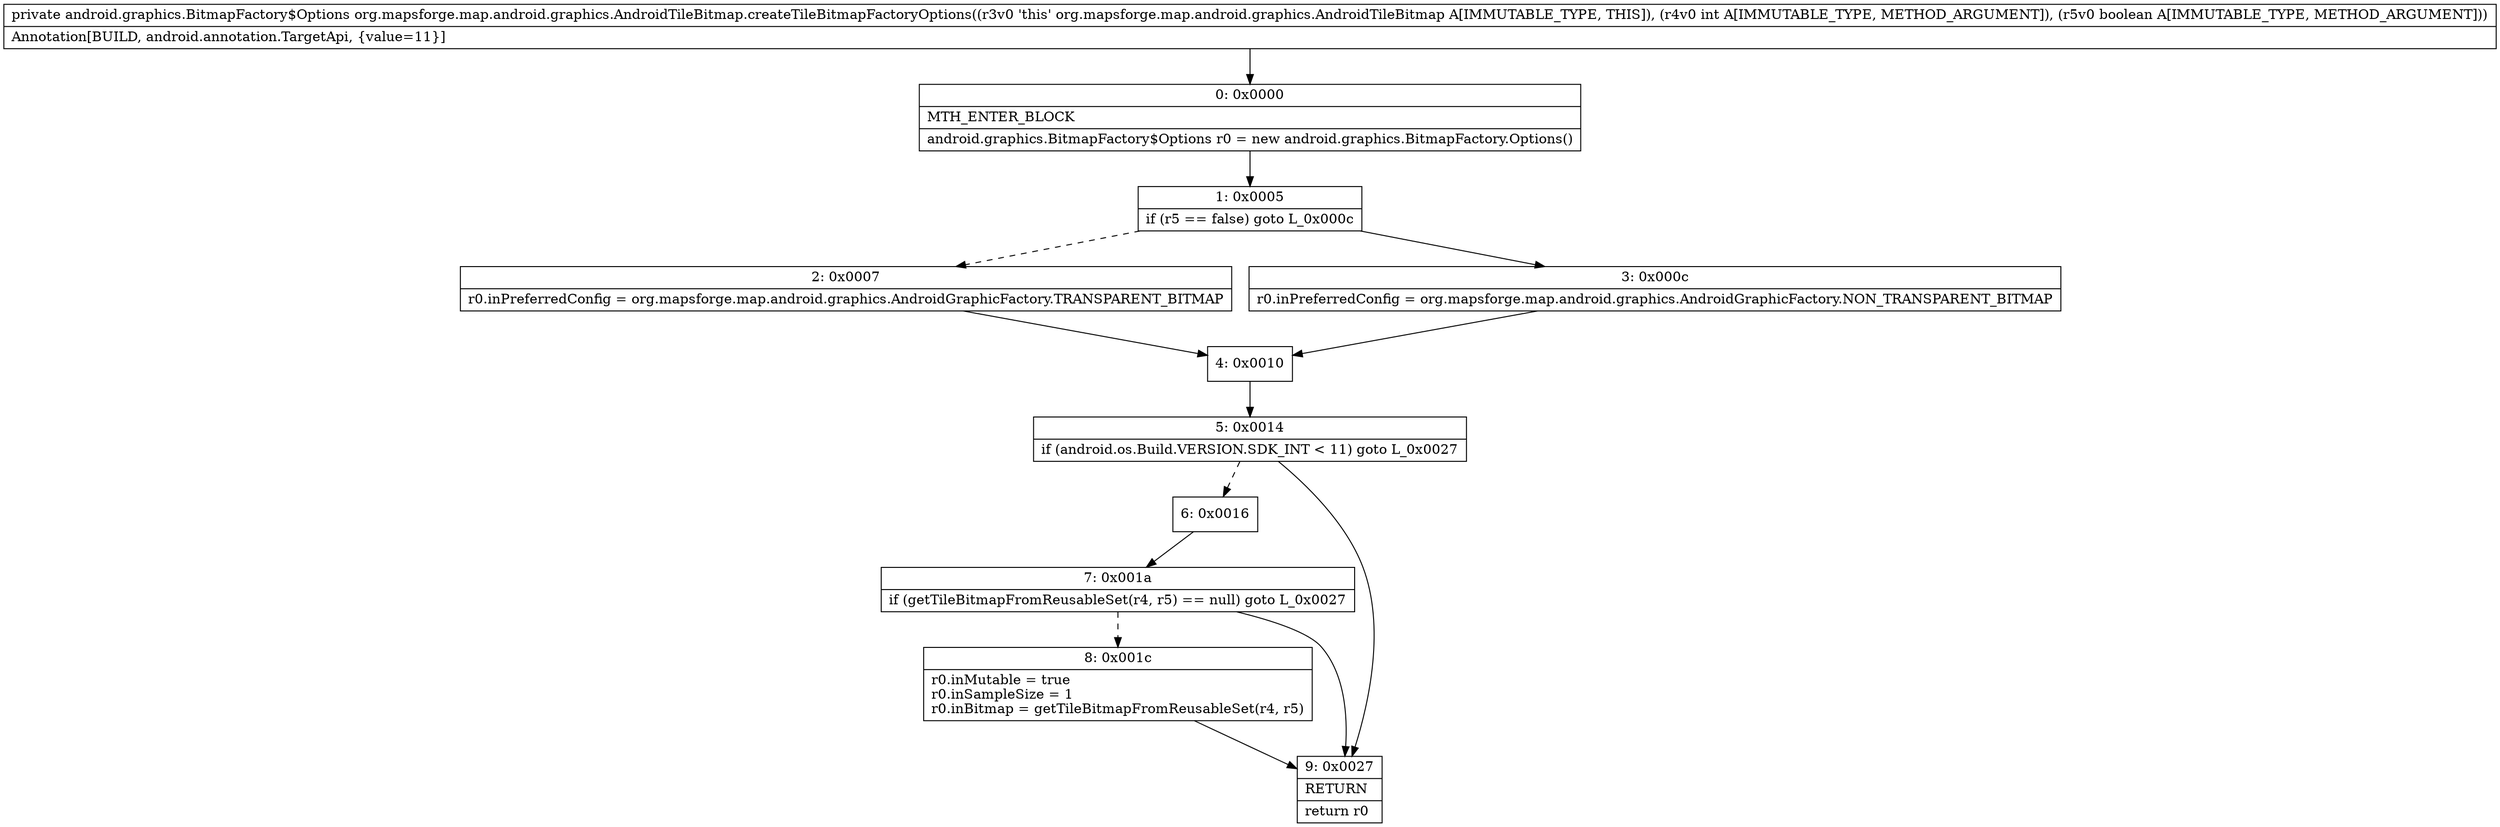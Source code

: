 digraph "CFG fororg.mapsforge.map.android.graphics.AndroidTileBitmap.createTileBitmapFactoryOptions(IZ)Landroid\/graphics\/BitmapFactory$Options;" {
Node_0 [shape=record,label="{0\:\ 0x0000|MTH_ENTER_BLOCK\l|android.graphics.BitmapFactory$Options r0 = new android.graphics.BitmapFactory.Options()\l}"];
Node_1 [shape=record,label="{1\:\ 0x0005|if (r5 == false) goto L_0x000c\l}"];
Node_2 [shape=record,label="{2\:\ 0x0007|r0.inPreferredConfig = org.mapsforge.map.android.graphics.AndroidGraphicFactory.TRANSPARENT_BITMAP\l}"];
Node_3 [shape=record,label="{3\:\ 0x000c|r0.inPreferredConfig = org.mapsforge.map.android.graphics.AndroidGraphicFactory.NON_TRANSPARENT_BITMAP\l}"];
Node_4 [shape=record,label="{4\:\ 0x0010}"];
Node_5 [shape=record,label="{5\:\ 0x0014|if (android.os.Build.VERSION.SDK_INT \< 11) goto L_0x0027\l}"];
Node_6 [shape=record,label="{6\:\ 0x0016}"];
Node_7 [shape=record,label="{7\:\ 0x001a|if (getTileBitmapFromReusableSet(r4, r5) == null) goto L_0x0027\l}"];
Node_8 [shape=record,label="{8\:\ 0x001c|r0.inMutable = true\lr0.inSampleSize = 1\lr0.inBitmap = getTileBitmapFromReusableSet(r4, r5)\l}"];
Node_9 [shape=record,label="{9\:\ 0x0027|RETURN\l|return r0\l}"];
MethodNode[shape=record,label="{private android.graphics.BitmapFactory$Options org.mapsforge.map.android.graphics.AndroidTileBitmap.createTileBitmapFactoryOptions((r3v0 'this' org.mapsforge.map.android.graphics.AndroidTileBitmap A[IMMUTABLE_TYPE, THIS]), (r4v0 int A[IMMUTABLE_TYPE, METHOD_ARGUMENT]), (r5v0 boolean A[IMMUTABLE_TYPE, METHOD_ARGUMENT]))  | Annotation[BUILD, android.annotation.TargetApi, \{value=11\}]\l}"];
MethodNode -> Node_0;
Node_0 -> Node_1;
Node_1 -> Node_2[style=dashed];
Node_1 -> Node_3;
Node_2 -> Node_4;
Node_3 -> Node_4;
Node_4 -> Node_5;
Node_5 -> Node_6[style=dashed];
Node_5 -> Node_9;
Node_6 -> Node_7;
Node_7 -> Node_8[style=dashed];
Node_7 -> Node_9;
Node_8 -> Node_9;
}

